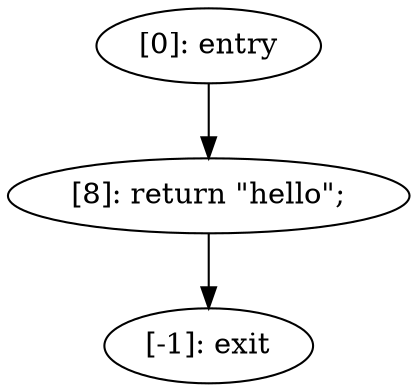 digraph {
"0" [label="[-1]: exit"] 
"1" [label="[0]: entry"] 
"2" [label="[8]: return \"hello\";\n"] 
"1" -> "2" [label=""] 
"2" -> "0" [label=""] 
}
